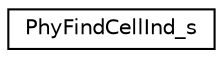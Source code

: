 digraph "Graphical Class Hierarchy"
{
 // LATEX_PDF_SIZE
  edge [fontname="Helvetica",fontsize="10",labelfontname="Helvetica",labelfontsize="10"];
  node [fontname="Helvetica",fontsize="10",shape=record];
  rankdir="LR";
  Node0 [label="PhyFindCellInd_s",height=0.2,width=0.4,color="black", fillcolor="white", style="filled",URL="$structPhyFindCellInd__s.html",tooltip=" "];
}
